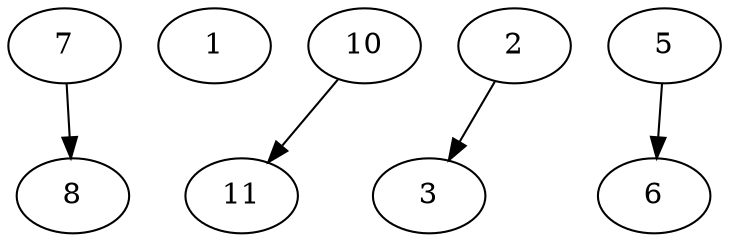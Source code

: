 strict digraph {


	"7" [  weight=0 ];

	"7" -> "8" [  weight=0 ];

	"1" [  weight=0 ];

	"8" [  weight=0 ];

	"11" [  weight=0 ];

	"2" [  weight=0 ];

	"2" -> "3" [  weight=0 ];

	"3" [  weight=0 ];

	"6" [  weight=0 ];

	"5" [  weight=0 ];

	"5" -> "6" [  weight=0 ];

	"10" [  weight=0 ];

	"10" -> "11" [  weight=0 ];

}
